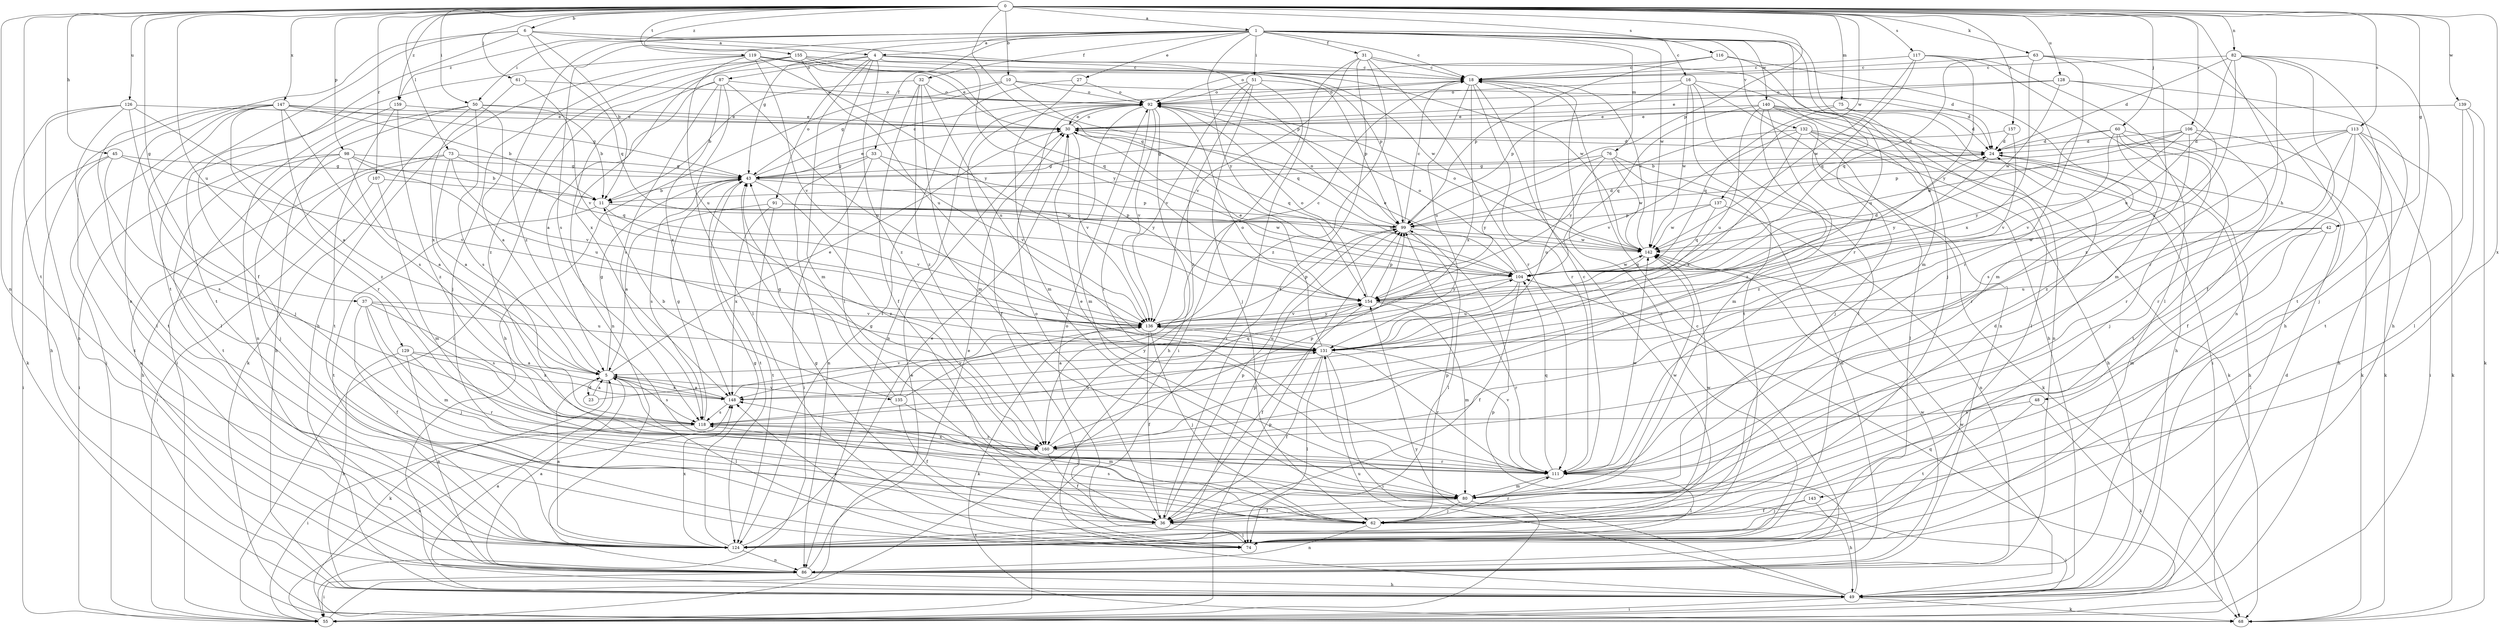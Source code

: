 strict digraph  {
0;
1;
4;
5;
6;
10;
11;
16;
18;
23;
24;
27;
30;
31;
32;
33;
36;
37;
42;
43;
45;
48;
49;
50;
51;
55;
60;
61;
62;
63;
68;
73;
74;
75;
76;
80;
82;
86;
87;
91;
92;
98;
99;
104;
106;
107;
111;
113;
116;
117;
118;
119;
124;
126;
128;
129;
131;
132;
135;
136;
137;
139;
140;
142;
143;
147;
148;
154;
155;
157;
159;
160;
0 -> 1  [label=a];
0 -> 6  [label=b];
0 -> 10  [label=b];
0 -> 37  [label=g];
0 -> 42  [label=g];
0 -> 45  [label=h];
0 -> 48  [label=h];
0 -> 50  [label=i];
0 -> 60  [label=j];
0 -> 61  [label=j];
0 -> 63  [label=k];
0 -> 73  [label=l];
0 -> 75  [label=m];
0 -> 82  [label=n];
0 -> 86  [label=n];
0 -> 98  [label=p];
0 -> 99  [label=p];
0 -> 104  [label=q];
0 -> 106  [label=r];
0 -> 107  [label=r];
0 -> 113  [label=s];
0 -> 116  [label=s];
0 -> 117  [label=s];
0 -> 119  [label=t];
0 -> 124  [label=t];
0 -> 126  [label=u];
0 -> 128  [label=u];
0 -> 129  [label=u];
0 -> 137  [label=w];
0 -> 139  [label=w];
0 -> 143  [label=x];
0 -> 147  [label=x];
0 -> 155  [label=z];
0 -> 157  [label=z];
0 -> 159  [label=z];
1 -> 4  [label=a];
1 -> 16  [label=c];
1 -> 18  [label=c];
1 -> 27  [label=e];
1 -> 31  [label=f];
1 -> 32  [label=f];
1 -> 33  [label=f];
1 -> 43  [label=g];
1 -> 50  [label=i];
1 -> 51  [label=i];
1 -> 62  [label=j];
1 -> 76  [label=m];
1 -> 80  [label=m];
1 -> 111  [label=r];
1 -> 118  [label=s];
1 -> 132  [label=v];
1 -> 140  [label=w];
1 -> 142  [label=w];
1 -> 154  [label=y];
1 -> 159  [label=z];
1 -> 160  [label=z];
4 -> 18  [label=c];
4 -> 55  [label=i];
4 -> 74  [label=l];
4 -> 80  [label=m];
4 -> 87  [label=o];
4 -> 91  [label=o];
4 -> 142  [label=w];
4 -> 154  [label=y];
4 -> 160  [label=z];
5 -> 23  [label=d];
5 -> 30  [label=e];
5 -> 43  [label=g];
5 -> 68  [label=k];
5 -> 74  [label=l];
5 -> 118  [label=s];
5 -> 135  [label=v];
5 -> 148  [label=x];
6 -> 4  [label=a];
6 -> 11  [label=b];
6 -> 36  [label=f];
6 -> 86  [label=n];
6 -> 99  [label=p];
6 -> 104  [label=q];
6 -> 124  [label=t];
10 -> 24  [label=d];
10 -> 43  [label=g];
10 -> 49  [label=h];
10 -> 92  [label=o];
10 -> 104  [label=q];
11 -> 99  [label=p];
11 -> 124  [label=t];
11 -> 136  [label=v];
11 -> 142  [label=w];
16 -> 49  [label=h];
16 -> 74  [label=l];
16 -> 86  [label=n];
16 -> 92  [label=o];
16 -> 99  [label=p];
16 -> 124  [label=t];
16 -> 142  [label=w];
18 -> 92  [label=o];
18 -> 111  [label=r];
18 -> 124  [label=t];
18 -> 131  [label=u];
18 -> 148  [label=x];
23 -> 5  [label=a];
23 -> 104  [label=q];
24 -> 43  [label=g];
24 -> 49  [label=h];
24 -> 154  [label=y];
27 -> 80  [label=m];
27 -> 92  [label=o];
27 -> 124  [label=t];
30 -> 24  [label=d];
30 -> 92  [label=o];
30 -> 104  [label=q];
30 -> 136  [label=v];
31 -> 18  [label=c];
31 -> 24  [label=d];
31 -> 36  [label=f];
31 -> 55  [label=i];
31 -> 111  [label=r];
31 -> 136  [label=v];
31 -> 160  [label=z];
32 -> 11  [label=b];
32 -> 36  [label=f];
32 -> 80  [label=m];
32 -> 92  [label=o];
32 -> 131  [label=u];
32 -> 160  [label=z];
33 -> 43  [label=g];
33 -> 55  [label=i];
33 -> 86  [label=n];
33 -> 136  [label=v];
33 -> 154  [label=y];
36 -> 74  [label=l];
36 -> 92  [label=o];
36 -> 99  [label=p];
36 -> 124  [label=t];
37 -> 36  [label=f];
37 -> 62  [label=j];
37 -> 80  [label=m];
37 -> 118  [label=s];
37 -> 131  [label=u];
37 -> 136  [label=v];
42 -> 74  [label=l];
42 -> 80  [label=m];
42 -> 131  [label=u];
42 -> 142  [label=w];
43 -> 11  [label=b];
43 -> 18  [label=c];
43 -> 30  [label=e];
43 -> 99  [label=p];
43 -> 118  [label=s];
43 -> 124  [label=t];
43 -> 160  [label=z];
45 -> 43  [label=g];
45 -> 55  [label=i];
45 -> 118  [label=s];
45 -> 124  [label=t];
45 -> 136  [label=v];
48 -> 68  [label=k];
48 -> 118  [label=s];
48 -> 124  [label=t];
49 -> 5  [label=a];
49 -> 24  [label=d];
49 -> 55  [label=i];
49 -> 68  [label=k];
49 -> 99  [label=p];
49 -> 131  [label=u];
49 -> 142  [label=w];
49 -> 154  [label=y];
50 -> 5  [label=a];
50 -> 11  [label=b];
50 -> 30  [label=e];
50 -> 49  [label=h];
50 -> 55  [label=i];
50 -> 68  [label=k];
50 -> 118  [label=s];
51 -> 55  [label=i];
51 -> 62  [label=j];
51 -> 92  [label=o];
51 -> 99  [label=p];
51 -> 136  [label=v];
51 -> 160  [label=z];
55 -> 30  [label=e];
55 -> 99  [label=p];
55 -> 104  [label=q];
55 -> 148  [label=x];
60 -> 24  [label=d];
60 -> 62  [label=j];
60 -> 68  [label=k];
60 -> 111  [label=r];
60 -> 124  [label=t];
60 -> 136  [label=v];
60 -> 154  [label=y];
61 -> 92  [label=o];
61 -> 136  [label=v];
61 -> 148  [label=x];
62 -> 86  [label=n];
62 -> 99  [label=p];
62 -> 111  [label=r];
62 -> 118  [label=s];
62 -> 142  [label=w];
63 -> 18  [label=c];
63 -> 49  [label=h];
63 -> 80  [label=m];
63 -> 104  [label=q];
63 -> 111  [label=r];
63 -> 148  [label=x];
73 -> 5  [label=a];
73 -> 43  [label=g];
73 -> 49  [label=h];
73 -> 86  [label=n];
73 -> 104  [label=q];
73 -> 136  [label=v];
74 -> 18  [label=c];
74 -> 43  [label=g];
74 -> 92  [label=o];
74 -> 148  [label=x];
75 -> 24  [label=d];
75 -> 30  [label=e];
75 -> 49  [label=h];
75 -> 104  [label=q];
76 -> 43  [label=g];
76 -> 68  [label=k];
76 -> 86  [label=n];
76 -> 131  [label=u];
76 -> 142  [label=w];
76 -> 154  [label=y];
80 -> 24  [label=d];
80 -> 36  [label=f];
80 -> 55  [label=i];
80 -> 62  [label=j];
80 -> 142  [label=w];
82 -> 18  [label=c];
82 -> 24  [label=d];
82 -> 36  [label=f];
82 -> 49  [label=h];
82 -> 111  [label=r];
82 -> 124  [label=t];
82 -> 131  [label=u];
82 -> 160  [label=z];
86 -> 5  [label=a];
86 -> 18  [label=c];
86 -> 30  [label=e];
86 -> 49  [label=h];
86 -> 55  [label=i];
86 -> 142  [label=w];
87 -> 5  [label=a];
87 -> 74  [label=l];
87 -> 86  [label=n];
87 -> 92  [label=o];
87 -> 118  [label=s];
87 -> 131  [label=u];
87 -> 148  [label=x];
91 -> 5  [label=a];
91 -> 99  [label=p];
91 -> 124  [label=t];
91 -> 142  [label=w];
91 -> 148  [label=x];
92 -> 30  [label=e];
92 -> 36  [label=f];
92 -> 49  [label=h];
92 -> 80  [label=m];
92 -> 86  [label=n];
92 -> 111  [label=r];
92 -> 136  [label=v];
98 -> 5  [label=a];
98 -> 11  [label=b];
98 -> 43  [label=g];
98 -> 55  [label=i];
98 -> 62  [label=j];
98 -> 124  [label=t];
98 -> 131  [label=u];
99 -> 18  [label=c];
99 -> 24  [label=d];
99 -> 74  [label=l];
99 -> 92  [label=o];
99 -> 142  [label=w];
104 -> 24  [label=d];
104 -> 30  [label=e];
104 -> 36  [label=f];
104 -> 92  [label=o];
104 -> 131  [label=u];
104 -> 142  [label=w];
104 -> 154  [label=y];
106 -> 11  [label=b];
106 -> 24  [label=d];
106 -> 68  [label=k];
106 -> 111  [label=r];
106 -> 136  [label=v];
106 -> 142  [label=w];
106 -> 160  [label=z];
107 -> 11  [label=b];
107 -> 55  [label=i];
107 -> 80  [label=m];
111 -> 18  [label=c];
111 -> 30  [label=e];
111 -> 43  [label=g];
111 -> 74  [label=l];
111 -> 80  [label=m];
111 -> 104  [label=q];
111 -> 136  [label=v];
111 -> 142  [label=w];
111 -> 148  [label=x];
113 -> 24  [label=d];
113 -> 36  [label=f];
113 -> 49  [label=h];
113 -> 55  [label=i];
113 -> 68  [label=k];
113 -> 99  [label=p];
113 -> 111  [label=r];
113 -> 118  [label=s];
116 -> 18  [label=c];
116 -> 80  [label=m];
116 -> 92  [label=o];
116 -> 99  [label=p];
116 -> 131  [label=u];
117 -> 18  [label=c];
117 -> 74  [label=l];
117 -> 86  [label=n];
117 -> 104  [label=q];
117 -> 142  [label=w];
117 -> 154  [label=y];
118 -> 43  [label=g];
118 -> 55  [label=i];
118 -> 80  [label=m];
118 -> 131  [label=u];
118 -> 160  [label=z];
119 -> 18  [label=c];
119 -> 30  [label=e];
119 -> 49  [label=h];
119 -> 124  [label=t];
119 -> 131  [label=u];
119 -> 136  [label=v];
119 -> 142  [label=w];
119 -> 154  [label=y];
124 -> 5  [label=a];
124 -> 30  [label=e];
124 -> 43  [label=g];
124 -> 86  [label=n];
124 -> 99  [label=p];
124 -> 148  [label=x];
126 -> 5  [label=a];
126 -> 30  [label=e];
126 -> 62  [label=j];
126 -> 68  [label=k];
126 -> 74  [label=l];
126 -> 86  [label=n];
128 -> 30  [label=e];
128 -> 62  [label=j];
128 -> 92  [label=o];
128 -> 131  [label=u];
128 -> 142  [label=w];
129 -> 5  [label=a];
129 -> 49  [label=h];
129 -> 86  [label=n];
129 -> 111  [label=r];
129 -> 148  [label=x];
131 -> 5  [label=a];
131 -> 36  [label=f];
131 -> 55  [label=i];
131 -> 74  [label=l];
131 -> 92  [label=o];
131 -> 111  [label=r];
132 -> 24  [label=d];
132 -> 49  [label=h];
132 -> 68  [label=k];
132 -> 74  [label=l];
132 -> 136  [label=v];
132 -> 148  [label=x];
132 -> 154  [label=y];
135 -> 11  [label=b];
135 -> 36  [label=f];
135 -> 43  [label=g];
135 -> 62  [label=j];
135 -> 136  [label=v];
135 -> 154  [label=y];
136 -> 18  [label=c];
136 -> 36  [label=f];
136 -> 62  [label=j];
136 -> 68  [label=k];
136 -> 99  [label=p];
136 -> 131  [label=u];
136 -> 154  [label=y];
137 -> 86  [label=n];
137 -> 99  [label=p];
137 -> 104  [label=q];
137 -> 142  [label=w];
139 -> 30  [label=e];
139 -> 68  [label=k];
139 -> 74  [label=l];
139 -> 124  [label=t];
140 -> 30  [label=e];
140 -> 55  [label=i];
140 -> 62  [label=j];
140 -> 74  [label=l];
140 -> 80  [label=m];
140 -> 86  [label=n];
140 -> 104  [label=q];
140 -> 131  [label=u];
140 -> 160  [label=z];
142 -> 18  [label=c];
142 -> 92  [label=o];
142 -> 104  [label=q];
143 -> 36  [label=f];
143 -> 49  [label=h];
143 -> 62  [label=j];
147 -> 11  [label=b];
147 -> 30  [label=e];
147 -> 43  [label=g];
147 -> 49  [label=h];
147 -> 55  [label=i];
147 -> 74  [label=l];
147 -> 111  [label=r];
147 -> 118  [label=s];
147 -> 124  [label=t];
147 -> 160  [label=z];
148 -> 5  [label=a];
148 -> 118  [label=s];
148 -> 136  [label=v];
154 -> 30  [label=e];
154 -> 36  [label=f];
154 -> 80  [label=m];
154 -> 92  [label=o];
154 -> 99  [label=p];
154 -> 111  [label=r];
154 -> 136  [label=v];
155 -> 18  [label=c];
155 -> 62  [label=j];
155 -> 99  [label=p];
155 -> 104  [label=q];
155 -> 131  [label=u];
155 -> 148  [label=x];
155 -> 160  [label=z];
157 -> 24  [label=d];
157 -> 43  [label=g];
157 -> 160  [label=z];
159 -> 30  [label=e];
159 -> 86  [label=n];
159 -> 124  [label=t];
159 -> 160  [label=z];
160 -> 36  [label=f];
160 -> 99  [label=p];
160 -> 111  [label=r];
}
